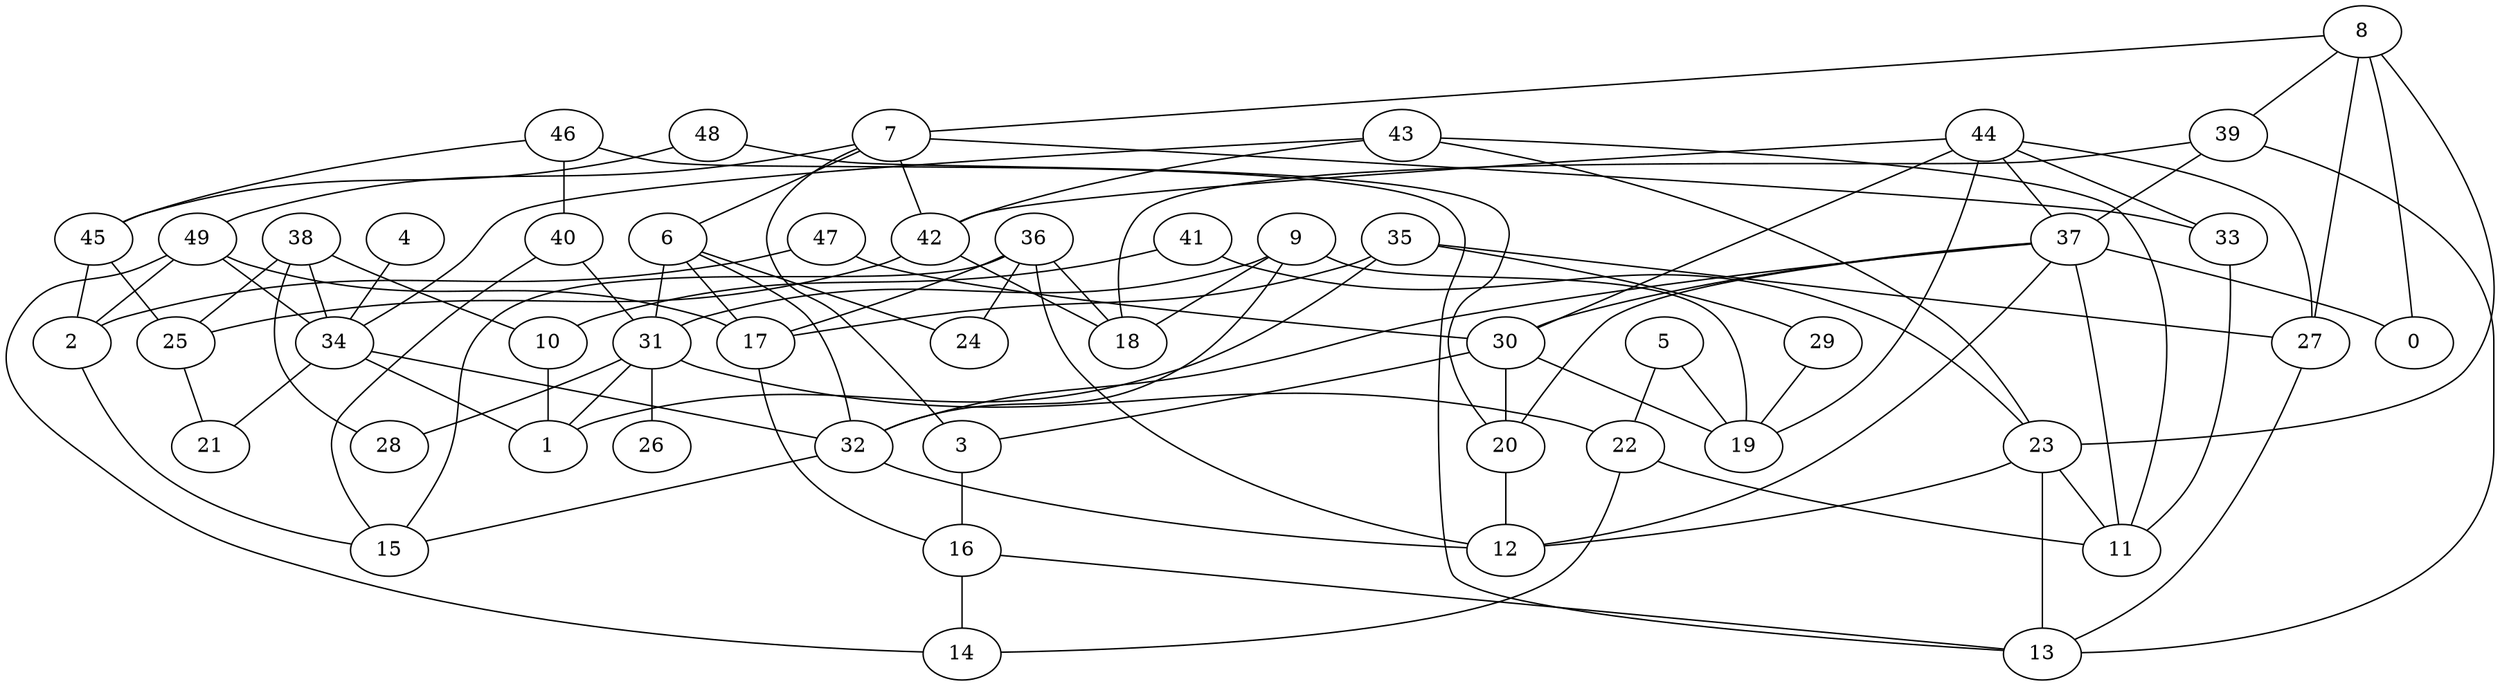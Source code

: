 digraph GG_graph {

subgraph G_graph {
edge [color = black]
"4" -> "34" [dir = none]
"5" -> "19" [dir = none]
"48" -> "20" [dir = none]
"38" -> "10" [dir = none]
"46" -> "45" [dir = none]
"23" -> "12" [dir = none]
"23" -> "13" [dir = none]
"9" -> "31" [dir = none]
"8" -> "0" [dir = none]
"47" -> "30" [dir = none]
"16" -> "13" [dir = none]
"16" -> "14" [dir = none]
"41" -> "10" [dir = none]
"31" -> "26" [dir = none]
"31" -> "28" [dir = none]
"37" -> "11" [dir = none]
"37" -> "30" [dir = none]
"37" -> "20" [dir = none]
"37" -> "0" [dir = none]
"37" -> "32" [dir = none]
"36" -> "24" [dir = none]
"22" -> "14" [dir = none]
"17" -> "16" [dir = none]
"40" -> "31" [dir = none]
"7" -> "33" [dir = none]
"7" -> "3" [dir = none]
"10" -> "1" [dir = none]
"42" -> "18" [dir = none]
"49" -> "34" [dir = none]
"25" -> "21" [dir = none]
"2" -> "15" [dir = none]
"32" -> "15" [dir = none]
"45" -> "2" [dir = none]
"3" -> "16" [dir = none]
"6" -> "24" [dir = none]
"6" -> "17" [dir = none]
"6" -> "31" [dir = none]
"6" -> "32" [dir = none]
"34" -> "21" [dir = none]
"34" -> "32" [dir = none]
"34" -> "1" [dir = none]
"43" -> "42" [dir = none]
"43" -> "34" [dir = none]
"39" -> "18" [dir = none]
"35" -> "29" [dir = none]
"35" -> "17" [dir = none]
"44" -> "19" [dir = none]
"44" -> "27" [dir = none]
"44" -> "37" [dir = none]
"46" -> "13" [dir = none]
"46" -> "40" [dir = none]
"42" -> "25" [dir = none]
"39" -> "13" [dir = none]
"44" -> "42" [dir = none]
"44" -> "30" [dir = none]
"7" -> "6" [dir = none]
"29" -> "19" [dir = none]
"31" -> "1" [dir = none]
"8" -> "7" [dir = none]
"22" -> "11" [dir = none]
"8" -> "27" [dir = none]
"38" -> "25" [dir = none]
"40" -> "15" [dir = none]
"31" -> "22" [dir = none]
"30" -> "3" [dir = none]
"9" -> "18" [dir = none]
"43" -> "23" [dir = none]
"36" -> "15" [dir = none]
"39" -> "37" [dir = none]
"49" -> "2" [dir = none]
"36" -> "12" [dir = none]
"23" -> "11" [dir = none]
"9" -> "19" [dir = none]
"27" -> "13" [dir = none]
"48" -> "45" [dir = none]
"47" -> "2" [dir = none]
"36" -> "17" [dir = none]
"36" -> "18" [dir = none]
"7" -> "49" [dir = none]
"9" -> "32" [dir = none]
"32" -> "12" [dir = none]
"8" -> "39" [dir = none]
"45" -> "25" [dir = none]
"7" -> "42" [dir = none]
"38" -> "28" [dir = none]
"35" -> "27" [dir = none]
"49" -> "14" [dir = none]
"30" -> "20" [dir = none]
"41" -> "23" [dir = none]
"38" -> "34" [dir = none]
"35" -> "1" [dir = none]
"30" -> "19" [dir = none]
"44" -> "33" [dir = none]
"33" -> "11" [dir = none]
"5" -> "22" [dir = none]
"37" -> "12" [dir = none]
"43" -> "11" [dir = none]
"8" -> "23" [dir = none]
"49" -> "17" [dir = none]
"20" -> "12" [dir = none]
}

}
